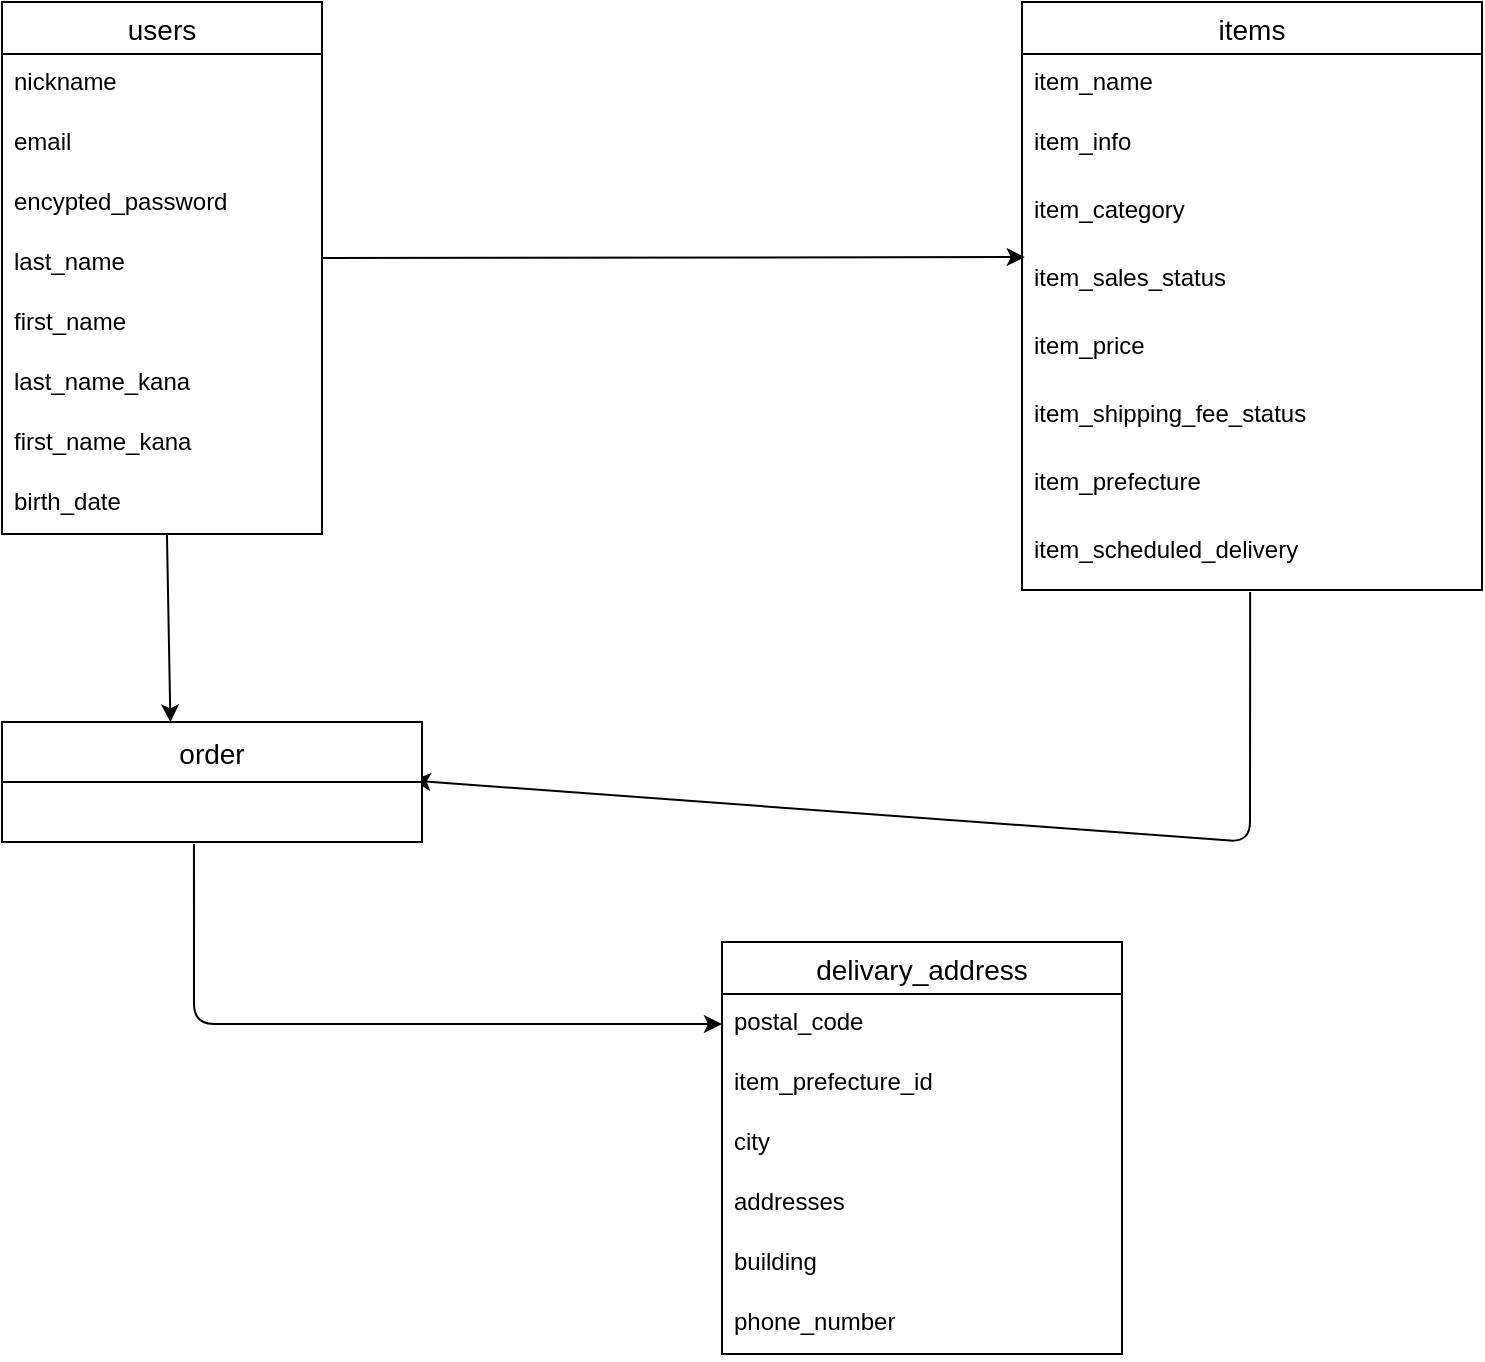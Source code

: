 <mxfile>
    <diagram id="9Wna8D93Bvlk7hIaRDLk" name="ページ1">
        <mxGraphModel dx="321" dy="722" grid="1" gridSize="10" guides="1" tooltips="1" connect="1" arrows="1" fold="1" page="1" pageScale="1" pageWidth="1169" pageHeight="827" math="0" shadow="0">
            <root>
                <mxCell id="0"/>
                <mxCell id="1" parent="0"/>
                <mxCell id="jAGxpNjdBtH15N1M0Tli-28" style="edgeStyle=none;html=1;entryX=0.401;entryY=0.003;entryDx=0;entryDy=0;entryPerimeter=0;" parent="1" source="9" target="19" edge="1">
                    <mxGeometry relative="1" as="geometry"/>
                </mxCell>
                <mxCell id="9" value="users" style="swimlane;fontStyle=0;childLayout=stackLayout;horizontal=1;startSize=26;horizontalStack=0;resizeParent=1;resizeParentMax=0;resizeLast=0;collapsible=1;marginBottom=0;align=center;fontSize=14;" parent="1" vertex="1">
                    <mxGeometry x="20" y="20" width="160" height="266" as="geometry"/>
                </mxCell>
                <mxCell id="10" value="nickname" style="text;strokeColor=none;fillColor=none;spacingLeft=4;spacingRight=4;overflow=hidden;rotatable=0;points=[[0,0.5],[1,0.5]];portConstraint=eastwest;fontSize=12;" parent="9" vertex="1">
                    <mxGeometry y="26" width="160" height="30" as="geometry"/>
                </mxCell>
                <mxCell id="11" value="email" style="text;strokeColor=none;fillColor=none;spacingLeft=4;spacingRight=4;overflow=hidden;rotatable=0;points=[[0,0.5],[1,0.5]];portConstraint=eastwest;fontSize=12;" parent="9" vertex="1">
                    <mxGeometry y="56" width="160" height="30" as="geometry"/>
                </mxCell>
                <mxCell id="12" value="encypted_password&#10;" style="text;strokeColor=none;fillColor=none;spacingLeft=4;spacingRight=4;overflow=hidden;rotatable=0;points=[[0,0.5],[1,0.5]];portConstraint=eastwest;fontSize=12;" parent="9" vertex="1">
                    <mxGeometry y="86" width="160" height="30" as="geometry"/>
                </mxCell>
                <mxCell id="jAGxpNjdBtH15N1M0Tli-39" value="last_name" style="text;strokeColor=none;fillColor=none;spacingLeft=4;spacingRight=4;overflow=hidden;rotatable=0;points=[[0,0.5],[1,0.5]];portConstraint=eastwest;fontSize=12;" parent="9" vertex="1">
                    <mxGeometry y="116" width="160" height="30" as="geometry"/>
                </mxCell>
                <mxCell id="jAGxpNjdBtH15N1M0Tli-38" value="first_name" style="text;strokeColor=none;fillColor=none;spacingLeft=4;spacingRight=4;overflow=hidden;rotatable=0;points=[[0,0.5],[1,0.5]];portConstraint=eastwest;fontSize=12;" parent="9" vertex="1">
                    <mxGeometry y="146" width="160" height="30" as="geometry"/>
                </mxCell>
                <mxCell id="jAGxpNjdBtH15N1M0Tli-37" value="last_name_kana" style="text;strokeColor=none;fillColor=none;spacingLeft=4;spacingRight=4;overflow=hidden;rotatable=0;points=[[0,0.5],[1,0.5]];portConstraint=eastwest;fontSize=12;" parent="9" vertex="1">
                    <mxGeometry y="176" width="160" height="30" as="geometry"/>
                </mxCell>
                <mxCell id="jAGxpNjdBtH15N1M0Tli-36" value="first_name_kana" style="text;strokeColor=none;fillColor=none;spacingLeft=4;spacingRight=4;overflow=hidden;rotatable=0;points=[[0,0.5],[1,0.5]];portConstraint=eastwest;fontSize=12;" parent="9" vertex="1">
                    <mxGeometry y="206" width="160" height="30" as="geometry"/>
                </mxCell>
                <mxCell id="jAGxpNjdBtH15N1M0Tli-35" value="birth_date" style="text;strokeColor=none;fillColor=none;spacingLeft=4;spacingRight=4;overflow=hidden;rotatable=0;points=[[0,0.5],[1,0.5]];portConstraint=eastwest;fontSize=12;" parent="9" vertex="1">
                    <mxGeometry y="236" width="160" height="30" as="geometry"/>
                </mxCell>
                <mxCell id="jAGxpNjdBtH15N1M0Tli-29" style="edgeStyle=none;html=1;entryX=0.978;entryY=-0.024;entryDx=0;entryDy=0;exitX=0.496;exitY=1.029;exitDx=0;exitDy=0;exitPerimeter=0;entryPerimeter=0;" parent="1" source="jAGxpNjdBtH15N1M0Tli-40" edge="1">
                    <mxGeometry relative="1" as="geometry">
                        <mxPoint x="225.38" y="409.28" as="targetPoint"/>
                        <Array as="points">
                            <mxPoint x="644" y="440"/>
                        </Array>
                    </mxGeometry>
                </mxCell>
                <object label="items" item-catecory="" item-condition="" item-price="" id="13">
                    <mxCell style="swimlane;fontStyle=0;childLayout=stackLayout;horizontal=1;startSize=26;horizontalStack=0;resizeParent=1;resizeParentMax=0;resizeLast=0;collapsible=1;marginBottom=0;align=center;fontSize=14;" parent="1" vertex="1">
                        <mxGeometry x="530" y="20" width="230" height="294" as="geometry"/>
                    </mxCell>
                </object>
                <mxCell id="15" value="item_name" style="text;strokeColor=none;fillColor=none;spacingLeft=4;spacingRight=4;overflow=hidden;rotatable=0;points=[[0,0.5],[1,0.5]];portConstraint=eastwest;fontSize=12;" parent="13" vertex="1">
                    <mxGeometry y="26" width="230" height="30" as="geometry"/>
                </mxCell>
                <mxCell id="16" value="item_info" style="text;strokeColor=none;fillColor=none;spacingLeft=4;spacingRight=4;overflow=hidden;rotatable=0;points=[[0,0.5],[1,0.5]];portConstraint=eastwest;fontSize=12;" parent="13" vertex="1">
                    <mxGeometry y="56" width="230" height="34" as="geometry"/>
                </mxCell>
                <mxCell id="jAGxpNjdBtH15N1M0Tli-21" value="item_category" style="text;strokeColor=none;fillColor=none;spacingLeft=4;spacingRight=4;overflow=hidden;rotatable=0;points=[[0,0.5],[1,0.5]];portConstraint=eastwest;fontSize=12;" parent="13" vertex="1">
                    <mxGeometry y="90" width="230" height="34" as="geometry"/>
                </mxCell>
                <mxCell id="jAGxpNjdBtH15N1M0Tli-22" value="item_sales_status" style="text;strokeColor=none;fillColor=none;spacingLeft=4;spacingRight=4;overflow=hidden;rotatable=0;points=[[0,0.5],[1,0.5]];portConstraint=eastwest;fontSize=12;" parent="13" vertex="1">
                    <mxGeometry y="124" width="230" height="34" as="geometry"/>
                </mxCell>
                <mxCell id="jAGxpNjdBtH15N1M0Tli-23" value="item_price" style="text;strokeColor=none;fillColor=none;spacingLeft=4;spacingRight=4;overflow=hidden;rotatable=0;points=[[0,0.5],[1,0.5]];portConstraint=eastwest;fontSize=12;" parent="13" vertex="1">
                    <mxGeometry y="158" width="230" height="34" as="geometry"/>
                </mxCell>
                <mxCell id="jAGxpNjdBtH15N1M0Tli-42" value="item_shipping_fee_status" style="text;strokeColor=none;fillColor=none;spacingLeft=4;spacingRight=4;overflow=hidden;rotatable=0;points=[[0,0.5],[1,0.5]];portConstraint=eastwest;fontSize=12;" parent="13" vertex="1">
                    <mxGeometry y="192" width="230" height="34" as="geometry"/>
                </mxCell>
                <mxCell id="jAGxpNjdBtH15N1M0Tli-41" value="item_prefecture" style="text;strokeColor=none;fillColor=none;spacingLeft=4;spacingRight=4;overflow=hidden;rotatable=0;points=[[0,0.5],[1,0.5]];portConstraint=eastwest;fontSize=12;" parent="13" vertex="1">
                    <mxGeometry y="226" width="230" height="34" as="geometry"/>
                </mxCell>
                <mxCell id="jAGxpNjdBtH15N1M0Tli-40" value="item_scheduled_delivery" style="text;strokeColor=none;fillColor=none;spacingLeft=4;spacingRight=4;overflow=hidden;rotatable=0;points=[[0,0.5],[1,0.5]];portConstraint=eastwest;fontSize=12;" parent="13" vertex="1">
                    <mxGeometry y="260" width="230" height="34" as="geometry"/>
                </mxCell>
                <mxCell id="jAGxpNjdBtH15N1M0Tli-34" style="edgeStyle=none;html=1;entryX=0;entryY=0.5;entryDx=0;entryDy=0;exitX=0.457;exitY=1.033;exitDx=0;exitDy=0;exitPerimeter=0;" parent="1" target="jAGxpNjdBtH15N1M0Tli-31" edge="1" source="21">
                    <mxGeometry relative="1" as="geometry">
                        <mxPoint x="240" y="531" as="sourcePoint"/>
                        <mxPoint x="340" y="391" as="targetPoint"/>
                        <Array as="points">
                            <mxPoint x="116" y="531"/>
                        </Array>
                    </mxGeometry>
                </mxCell>
                <mxCell id="19" value="order" style="swimlane;fontStyle=0;childLayout=stackLayout;horizontal=1;startSize=30;horizontalStack=0;resizeParent=1;resizeParentMax=0;resizeLast=0;collapsible=1;marginBottom=0;align=center;fontSize=14;" parent="1" vertex="1">
                    <mxGeometry x="20" y="380" width="210" height="60" as="geometry"/>
                </mxCell>
                <mxCell id="jAGxpNjdBtH15N1M0Tli-27" style="html=1;entryX=0.006;entryY=0.104;entryDx=0;entryDy=0;entryPerimeter=0;" parent="1" target="jAGxpNjdBtH15N1M0Tli-22" edge="1">
                    <mxGeometry relative="1" as="geometry">
                        <mxPoint x="180" y="148" as="sourcePoint"/>
                    </mxGeometry>
                </mxCell>
                <mxCell id="jAGxpNjdBtH15N1M0Tli-30" value="delivary_address" style="swimlane;fontStyle=0;childLayout=stackLayout;horizontal=1;startSize=26;horizontalStack=0;resizeParent=1;resizeParentMax=0;resizeLast=0;collapsible=1;marginBottom=0;align=center;fontSize=14;" parent="1" vertex="1">
                    <mxGeometry x="380" y="490" width="200" height="206" as="geometry"/>
                </mxCell>
                <mxCell id="jAGxpNjdBtH15N1M0Tli-31" value="postal_code" style="text;strokeColor=none;fillColor=none;spacingLeft=4;spacingRight=4;overflow=hidden;rotatable=0;points=[[0,0.5],[1,0.5]];portConstraint=eastwest;fontSize=12;" parent="jAGxpNjdBtH15N1M0Tli-30" vertex="1">
                    <mxGeometry y="26" width="200" height="30" as="geometry"/>
                </mxCell>
                <mxCell id="jAGxpNjdBtH15N1M0Tli-50" value="item_prefecture_id" style="text;strokeColor=none;fillColor=none;spacingLeft=4;spacingRight=4;overflow=hidden;rotatable=0;points=[[0,0.5],[1,0.5]];portConstraint=eastwest;fontSize=12;" parent="jAGxpNjdBtH15N1M0Tli-30" vertex="1">
                    <mxGeometry y="56" width="200" height="30" as="geometry"/>
                </mxCell>
                <mxCell id="jAGxpNjdBtH15N1M0Tli-49" value="city" style="text;strokeColor=none;fillColor=none;spacingLeft=4;spacingRight=4;overflow=hidden;rotatable=0;points=[[0,0.5],[1,0.5]];portConstraint=eastwest;fontSize=12;" parent="jAGxpNjdBtH15N1M0Tli-30" vertex="1">
                    <mxGeometry y="86" width="200" height="30" as="geometry"/>
                </mxCell>
                <mxCell id="jAGxpNjdBtH15N1M0Tli-48" value="addresses" style="text;strokeColor=none;fillColor=none;spacingLeft=4;spacingRight=4;overflow=hidden;rotatable=0;points=[[0,0.5],[1,0.5]];portConstraint=eastwest;fontSize=12;" parent="jAGxpNjdBtH15N1M0Tli-30" vertex="1">
                    <mxGeometry y="116" width="200" height="30" as="geometry"/>
                </mxCell>
                <mxCell id="jAGxpNjdBtH15N1M0Tli-47" value="building" style="text;strokeColor=none;fillColor=none;spacingLeft=4;spacingRight=4;overflow=hidden;rotatable=0;points=[[0,0.5],[1,0.5]];portConstraint=eastwest;fontSize=12;" parent="jAGxpNjdBtH15N1M0Tli-30" vertex="1">
                    <mxGeometry y="146" width="200" height="30" as="geometry"/>
                </mxCell>
                <mxCell id="jAGxpNjdBtH15N1M0Tli-51" value="phone_number" style="text;strokeColor=none;fillColor=none;spacingLeft=4;spacingRight=4;overflow=hidden;rotatable=0;points=[[0,0.5],[1,0.5]];portConstraint=eastwest;fontSize=12;" parent="jAGxpNjdBtH15N1M0Tli-30" vertex="1">
                    <mxGeometry y="176" width="200" height="30" as="geometry"/>
                </mxCell>
                <mxCell id="21" value="" style="whiteSpace=wrap;html=1;" vertex="1" parent="1">
                    <mxGeometry x="20" y="410" width="210" height="30" as="geometry"/>
                </mxCell>
            </root>
        </mxGraphModel>
    </diagram>
</mxfile>